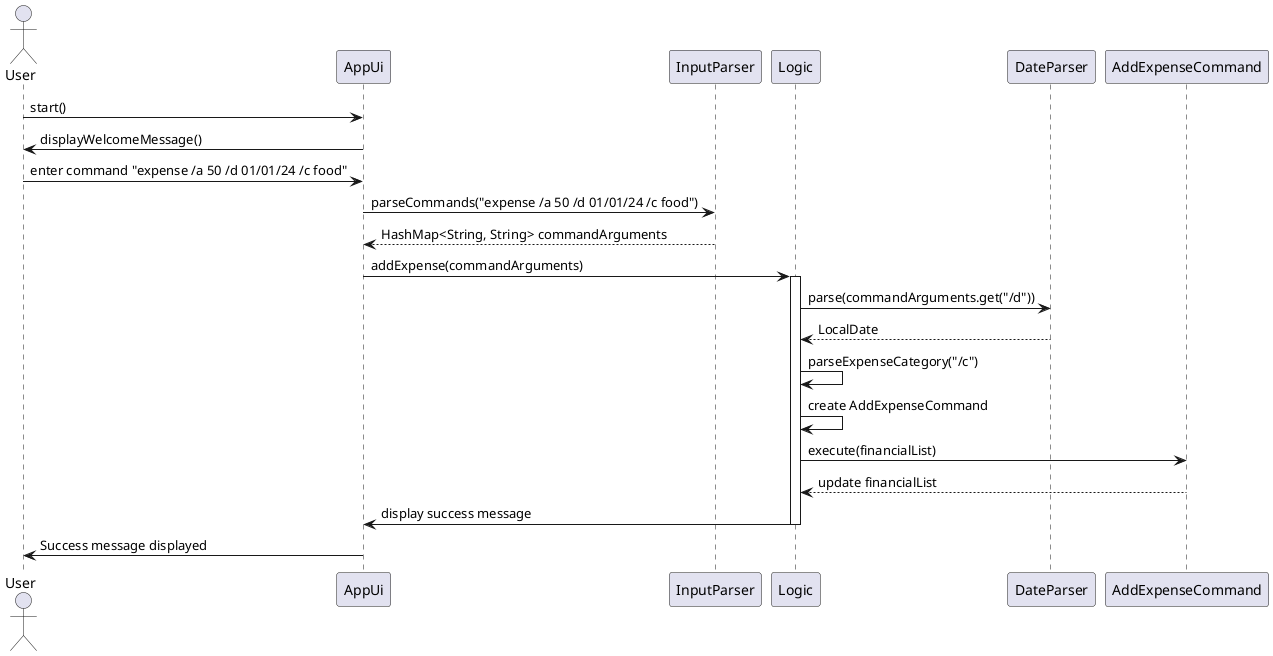 @startuml
actor User
User -> AppUi : start()
AppUi -> User : displayWelcomeMessage()
User -> AppUi : enter command "expense /a 50 /d 01/01/24 /c food"

AppUi -> InputParser : parseCommands("expense /a 50 /d 01/01/24 /c food")
InputParser --> AppUi : HashMap<String, String> commandArguments

AppUi -> Logic : addExpense(commandArguments)

activate Logic
Logic -> DateParser : parse(commandArguments.get("/d"))
DateParser --> Logic : LocalDate

Logic -> Logic : parseExpenseCategory("/c")
Logic -> Logic : create AddExpenseCommand
Logic -> AddExpenseCommand : execute(financialList)
AddExpenseCommand --> Logic : update financialList

Logic -> AppUi : display success message
deactivate Logic

AppUi -> User : Success message displayed
@enduml
